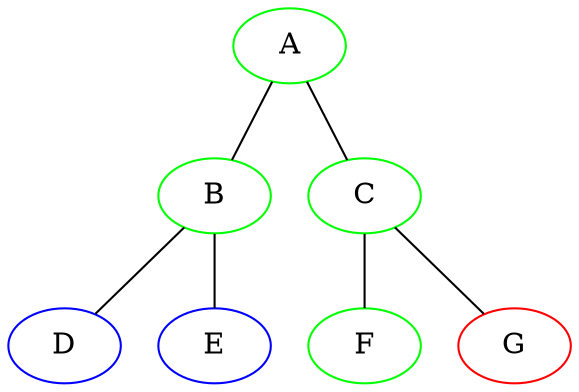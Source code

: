 graph {
A [color=green]
B [color=green]
C [color=green]
D [color=blue]
E [color=blue]
F [color=green]
G [color=red]
 A -- B
 A -- C
 B -- D
 B -- E
 C -- F
 C -- G
}
